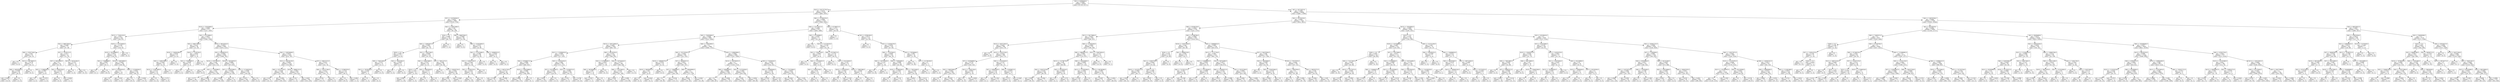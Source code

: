 digraph Tree {
node [shape=box] ;
0 [label="X[2] <= 82969456.0\ngini = 0.4999\nsamples = 44030\nvalue = [21759, 22271]"] ;
1 [label="X[12] <= 95175776.0\ngini = 0.4979\nsamples = 9194\nvalue = [4892, 4302]"] ;
0 -> 1 [labeldistance=2.5, labelangle=45, headlabel="True"] ;
2 [label="X[7] <= 124782040.0\ngini = 0.4924\nsamples = 3968\nvalue = [2229, 1739]"] ;
1 -> 2 ;
3 [label="X[13] <= 70193488.0\ngini = 0.4906\nsamples = 3777\nvalue = [2147, 1630]"] ;
2 -> 3 ;
4 [label="X[12] <= 71645120.0\ngini = 0.4417\nsamples = 246\nvalue = [165, 81]"] ;
3 -> 4 ;
5 [label="X[2] <= 68827856.0\ngini = 0.4999\nsamples = 75\nvalue = [37, 38]"] ;
4 -> 5 ;
6 [label="X[8] <= 67637168.0\ngini = 0.464\nsamples = 41\nvalue = [26, 15]"] ;
5 -> 6 ;
7 [label="gini = 0.0\nsamples = 4\nvalue = [0, 4]"] ;
6 -> 7 ;
8 [label="X[12] <= 68726832.0\ngini = 0.4178\nsamples = 37\nvalue = [26, 11]"] ;
6 -> 8 ;
9 [label="X[8] <= 69250560.0\ngini = 0.3599\nsamples = 34\nvalue = [26, 8]"] ;
8 -> 9 ;
10 [label="gini = 0.4628\nsamples = 22\nvalue = [14, 8]"] ;
9 -> 10 ;
11 [label="gini = 0.0\nsamples = 12\nvalue = [12, 0]"] ;
9 -> 11 ;
12 [label="gini = 0.0\nsamples = 3\nvalue = [0, 3]"] ;
8 -> 12 ;
13 [label="X[7] <= 70792112.0\ngini = 0.4377\nsamples = 34\nvalue = [11, 23]"] ;
5 -> 13 ;
14 [label="X[7] <= 64225800.0\ngini = 0.5\nsamples = 20\nvalue = [10, 10]"] ;
13 -> 14 ;
15 [label="X[3] <= 113680592.0\ngini = 0.3967\nsamples = 11\nvalue = [3, 8]"] ;
14 -> 15 ;
16 [label="gini = 0.0\nsamples = 2\nvalue = [2, 0]"] ;
15 -> 16 ;
17 [label="gini = 0.1975\nsamples = 9\nvalue = [1, 8]"] ;
15 -> 17 ;
18 [label="X[5] <= 65835704.0\ngini = 0.3457\nsamples = 9\nvalue = [7, 2]"] ;
14 -> 18 ;
19 [label="gini = 0.0\nsamples = 6\nvalue = [6, 0]"] ;
18 -> 19 ;
20 [label="gini = 0.4444\nsamples = 3\nvalue = [1, 2]"] ;
18 -> 20 ;
21 [label="X[13] <= 65241264.0\ngini = 0.1327\nsamples = 14\nvalue = [1, 13]"] ;
13 -> 21 ;
22 [label="gini = 0.0\nsamples = 1\nvalue = [1, 0]"] ;
21 -> 22 ;
23 [label="gini = 0.0\nsamples = 13\nvalue = [0, 13]"] ;
21 -> 23 ;
24 [label="X[10] <= 137576464.0\ngini = 0.3765\nsamples = 171\nvalue = [128, 43]"] ;
4 -> 24 ;
25 [label="X[13] <= 65146860.0\ngini = 0.3675\nsamples = 169\nvalue = [128, 41]"] ;
24 -> 25 ;
26 [label="X[5] <= 71690688.0\ngini = 0.0907\nsamples = 21\nvalue = [20, 1]"] ;
25 -> 26 ;
27 [label="gini = 0.0\nsamples = 1\nvalue = [0, 1]"] ;
26 -> 27 ;
28 [label="gini = 0.0\nsamples = 20\nvalue = [20, 0]"] ;
26 -> 28 ;
29 [label="X[10] <= 93870696.0\ngini = 0.3944\nsamples = 148\nvalue = [108, 40]"] ;
25 -> 29 ;
30 [label="X[7] <= 63826416.0\ngini = 0.5\nsamples = 18\nvalue = [9, 9]"] ;
29 -> 30 ;
31 [label="gini = 0.0\nsamples = 5\nvalue = [5, 0]"] ;
30 -> 31 ;
32 [label="gini = 0.426\nsamples = 13\nvalue = [4, 9]"] ;
30 -> 32 ;
33 [label="X[9] <= 112590304.0\ngini = 0.3632\nsamples = 130\nvalue = [99, 31]"] ;
29 -> 33 ;
34 [label="gini = 0.0\nsamples = 20\nvalue = [20, 0]"] ;
33 -> 34 ;
35 [label="gini = 0.4048\nsamples = 110\nvalue = [79, 31]"] ;
33 -> 35 ;
36 [label="gini = 0.0\nsamples = 2\nvalue = [0, 2]"] ;
24 -> 36 ;
37 [label="X[4] <= 67313696.0\ngini = 0.4925\nsamples = 3531\nvalue = [1982, 1549]"] ;
3 -> 37 ;
38 [label="X[3] <= 66617360.0\ngini = 0.4321\nsamples = 38\nvalue = [12, 26]"] ;
37 -> 38 ;
39 [label="X[10] <= 136381600.0\ngini = 0.3018\nsamples = 27\nvalue = [5, 22]"] ;
38 -> 39 ;
40 [label="X[0] <= 128057680.0\ngini = 0.2604\nsamples = 26\nvalue = [4, 22]"] ;
39 -> 40 ;
41 [label="X[13] <= 113813600.0\ngini = 0.2112\nsamples = 25\nvalue = [3, 22]"] ;
40 -> 41 ;
42 [label="gini = 0.0\nsamples = 13\nvalue = [0, 13]"] ;
41 -> 42 ;
43 [label="gini = 0.375\nsamples = 12\nvalue = [3, 9]"] ;
41 -> 43 ;
44 [label="gini = 0.0\nsamples = 1\nvalue = [1, 0]"] ;
40 -> 44 ;
45 [label="gini = 0.0\nsamples = 1\nvalue = [1, 0]"] ;
39 -> 45 ;
46 [label="X[10] <= 77528704.0\ngini = 0.4628\nsamples = 11\nvalue = [7, 4]"] ;
38 -> 46 ;
47 [label="X[2] <= 75383680.0\ngini = 0.4444\nsamples = 6\nvalue = [2, 4]"] ;
46 -> 47 ;
48 [label="gini = 0.0\nsamples = 2\nvalue = [2, 0]"] ;
47 -> 48 ;
49 [label="gini = 0.0\nsamples = 4\nvalue = [0, 4]"] ;
47 -> 49 ;
50 [label="gini = 0.0\nsamples = 5\nvalue = [5, 0]"] ;
46 -> 50 ;
51 [label="X[10] <= 99143424.0\ngini = 0.4918\nsamples = 3493\nvalue = [1970, 1523]"] ;
37 -> 51 ;
52 [label="X[5] <= 66094232.0\ngini = 0.4838\nsamples = 1858\nvalue = [1096, 762]"] ;
51 -> 52 ;
53 [label="X[10] <= 67974816.0\ngini = 0.449\nsamples = 338\nvalue = [223, 115]"] ;
52 -> 53 ;
54 [label="gini = 0.0\nsamples = 6\nvalue = [0, 6]"] ;
53 -> 54 ;
55 [label="X[1] <= 77565088.0\ngini = 0.441\nsamples = 332\nvalue = [223, 109]"] ;
53 -> 55 ;
56 [label="gini = 0.3777\nsamples = 186\nvalue = [139, 47]"] ;
55 -> 56 ;
57 [label="gini = 0.4886\nsamples = 146\nvalue = [84, 62]"] ;
55 -> 57 ;
58 [label="X[10] <= 94243976.0\ngini = 0.4889\nsamples = 1520\nvalue = [873, 647]"] ;
52 -> 58 ;
59 [label="X[7] <= 124307696.0\ngini = 0.4928\nsamples = 1268\nvalue = [710, 558]"] ;
58 -> 59 ;
60 [label="gini = 0.4936\nsamples = 1258\nvalue = [700, 558]"] ;
59 -> 60 ;
61 [label="gini = 0.0\nsamples = 10\nvalue = [10, 0]"] ;
59 -> 61 ;
62 [label="X[5] <= 117456520.0\ngini = 0.4569\nsamples = 252\nvalue = [163, 89]"] ;
58 -> 62 ;
63 [label="gini = 0.4471\nsamples = 246\nvalue = [163, 83]"] ;
62 -> 63 ;
64 [label="gini = 0.0\nsamples = 6\nvalue = [0, 6]"] ;
62 -> 64 ;
65 [label="X[4] <= 128354648.0\ngini = 0.4976\nsamples = 1635\nvalue = [874, 761]"] ;
51 -> 65 ;
66 [label="X[11] <= 84478128.0\ngini = 0.4994\nsamples = 1418\nvalue = [733, 685]"] ;
65 -> 66 ;
67 [label="X[0] <= 67377120.0\ngini = 0.4948\nsamples = 461\nvalue = [207, 254]"] ;
66 -> 67 ;
68 [label="gini = 0.431\nsamples = 35\nvalue = [24, 11]"] ;
67 -> 68 ;
69 [label="gini = 0.4901\nsamples = 426\nvalue = [183, 243]"] ;
67 -> 69 ;
70 [label="X[10] <= 99681152.0\ngini = 0.4951\nsamples = 957\nvalue = [526, 431]"] ;
66 -> 70 ;
71 [label="gini = 0.142\nsamples = 13\nvalue = [1, 12]"] ;
70 -> 71 ;
72 [label="gini = 0.4937\nsamples = 944\nvalue = [525, 419]"] ;
70 -> 72 ;
73 [label="X[7] <= 88415152.0\ngini = 0.4551\nsamples = 217\nvalue = [141, 76]"] ;
65 -> 73 ;
74 [label="X[9] <= 135271760.0\ngini = 0.4813\nsamples = 176\nvalue = [105, 71]"] ;
73 -> 74 ;
75 [label="gini = 0.4756\nsamples = 172\nvalue = [105, 67]"] ;
74 -> 75 ;
76 [label="gini = 0.0\nsamples = 4\nvalue = [0, 4]"] ;
74 -> 76 ;
77 [label="X[9] <= 127882976.0\ngini = 0.2142\nsamples = 41\nvalue = [36, 5]"] ;
73 -> 77 ;
78 [label="gini = 0.0\nsamples = 29\nvalue = [29, 0]"] ;
77 -> 78 ;
79 [label="gini = 0.4861\nsamples = 12\nvalue = [7, 5]"] ;
77 -> 79 ;
80 [label="X[4] <= 110821488.0\ngini = 0.49\nsamples = 191\nvalue = [82, 109]"] ;
2 -> 80 ;
81 [label="X[16] <= 0.5\ngini = 0.4996\nsamples = 142\nvalue = [69, 73]"] ;
80 -> 81 ;
82 [label="X[0] <= 118043072.0\ngini = 0.4967\nsamples = 135\nvalue = [62, 73]"] ;
81 -> 82 ;
83 [label="X[30] <= 0.5\ngini = 0.4082\nsamples = 21\nvalue = [15, 6]"] ;
82 -> 83 ;
84 [label="X[9] <= 76451408.0\ngini = 0.2311\nsamples = 15\nvalue = [13, 2]"] ;
83 -> 84 ;
85 [label="X[11] <= 79795448.0\ngini = 0.4444\nsamples = 3\nvalue = [1, 2]"] ;
84 -> 85 ;
86 [label="gini = 0.0\nsamples = 1\nvalue = [1, 0]"] ;
85 -> 86 ;
87 [label="gini = 0.0\nsamples = 2\nvalue = [0, 2]"] ;
85 -> 87 ;
88 [label="gini = 0.0\nsamples = 12\nvalue = [12, 0]"] ;
84 -> 88 ;
89 [label="X[3] <= 78541064.0\ngini = 0.4444\nsamples = 6\nvalue = [2, 4]"] ;
83 -> 89 ;
90 [label="gini = 0.0\nsamples = 2\nvalue = [2, 0]"] ;
89 -> 90 ;
91 [label="gini = 0.0\nsamples = 4\nvalue = [0, 4]"] ;
89 -> 91 ;
92 [label="X[1] <= 76447248.0\ngini = 0.4846\nsamples = 114\nvalue = [47, 67]"] ;
82 -> 92 ;
93 [label="X[0] <= 134047088.0\ngini = 0.3107\nsamples = 26\nvalue = [5, 21]"] ;
92 -> 93 ;
94 [label="X[24] <= 0.5\ngini = 0.1653\nsamples = 22\nvalue = [2, 20]"] ;
93 -> 94 ;
95 [label="gini = 0.0907\nsamples = 21\nvalue = [1, 20]"] ;
94 -> 95 ;
96 [label="gini = 0.0\nsamples = 1\nvalue = [1, 0]"] ;
94 -> 96 ;
97 [label="X[3] <= 96919504.0\ngini = 0.375\nsamples = 4\nvalue = [3, 1]"] ;
93 -> 97 ;
98 [label="gini = 0.0\nsamples = 3\nvalue = [3, 0]"] ;
97 -> 98 ;
99 [label="gini = 0.0\nsamples = 1\nvalue = [0, 1]"] ;
97 -> 99 ;
100 [label="X[1] <= 76911272.0\ngini = 0.499\nsamples = 88\nvalue = [42, 46]"] ;
92 -> 100 ;
101 [label="gini = 0.0\nsamples = 5\nvalue = [5, 0]"] ;
100 -> 101 ;
102 [label="X[12] <= 90283720.0\ngini = 0.4941\nsamples = 83\nvalue = [37, 46]"] ;
100 -> 102 ;
103 [label="gini = 0.483\nsamples = 76\nvalue = [31, 45]"] ;
102 -> 103 ;
104 [label="gini = 0.2449\nsamples = 7\nvalue = [6, 1]"] ;
102 -> 104 ;
105 [label="gini = 0.0\nsamples = 7\nvalue = [7, 0]"] ;
81 -> 105 ;
106 [label="X[8] <= 68687040.0\ngini = 0.3898\nsamples = 49\nvalue = [13, 36]"] ;
80 -> 106 ;
107 [label="gini = 0.0\nsamples = 5\nvalue = [5, 0]"] ;
106 -> 107 ;
108 [label="X[6] <= 121823936.0\ngini = 0.2975\nsamples = 44\nvalue = [8, 36]"] ;
106 -> 108 ;
109 [label="X[5] <= 111551680.0\ngini = 0.1884\nsamples = 38\nvalue = [4, 34]"] ;
108 -> 109 ;
110 [label="X[3] <= 133051744.0\ngini = 0.1049\nsamples = 36\nvalue = [2, 34]"] ;
109 -> 110 ;
111 [label="X[2] <= 78794120.0\ngini = 0.0555\nsamples = 35\nvalue = [1, 34]"] ;
110 -> 111 ;
112 [label="gini = 0.0\nsamples = 34\nvalue = [0, 34]"] ;
111 -> 112 ;
113 [label="gini = 0.0\nsamples = 1\nvalue = [1, 0]"] ;
111 -> 113 ;
114 [label="gini = 0.0\nsamples = 1\nvalue = [1, 0]"] ;
110 -> 114 ;
115 [label="gini = 0.0\nsamples = 2\nvalue = [2, 0]"] ;
109 -> 115 ;
116 [label="X[8] <= 83969352.0\ngini = 0.4444\nsamples = 6\nvalue = [4, 2]"] ;
108 -> 116 ;
117 [label="gini = 0.0\nsamples = 4\nvalue = [4, 0]"] ;
116 -> 117 ;
118 [label="gini = 0.0\nsamples = 2\nvalue = [0, 2]"] ;
116 -> 118 ;
119 [label="X[6] <= 127005376.0\ngini = 0.4998\nsamples = 5226\nvalue = [2663, 2563]"] ;
1 -> 119 ;
120 [label="X[6] <= 122719312.0\ngini = 0.4996\nsamples = 5072\nvalue = [2604, 2468]"] ;
119 -> 120 ;
121 [label="X[0] <= 76582696.0\ngini = 0.4998\nsamples = 4995\nvalue = [2551, 2444]"] ;
120 -> 121 ;
122 [label="X[13] <= 100714064.0\ngini = 0.4963\nsamples = 1626\nvalue = [883, 743]"] ;
121 -> 122 ;
123 [label="X[11] <= 122894616.0\ngini = 0.4995\nsamples = 1118\nvalue = [577, 541]"] ;
122 -> 123 ;
124 [label="X[4] <= 87848672.0\ngini = 0.4999\nsamples = 825\nvalue = [406, 419]"] ;
123 -> 124 ;
125 [label="X[0] <= 69751728.0\ngini = 0.4775\nsamples = 99\nvalue = [60, 39]"] ;
124 -> 125 ;
126 [label="gini = 0.2188\nsamples = 24\nvalue = [21, 3]"] ;
125 -> 126 ;
127 [label="gini = 0.4992\nsamples = 75\nvalue = [39, 36]"] ;
125 -> 127 ;
128 [label="X[13] <= 100410888.0\ngini = 0.4989\nsamples = 726\nvalue = [346, 380]"] ;
124 -> 128 ;
129 [label="gini = 0.4993\nsamples = 719\nvalue = [346, 373]"] ;
128 -> 129 ;
130 [label="gini = 0.0\nsamples = 7\nvalue = [0, 7]"] ;
128 -> 130 ;
131 [label="X[3] <= 125916104.0\ngini = 0.486\nsamples = 293\nvalue = [171, 122]"] ;
123 -> 131 ;
132 [label="X[7] <= 82136400.0\ngini = 0.4467\nsamples = 193\nvalue = [128, 65]"] ;
131 -> 132 ;
133 [label="gini = 0.4614\nsamples = 180\nvalue = [115, 65]"] ;
132 -> 133 ;
134 [label="gini = 0.0\nsamples = 13\nvalue = [13, 0]"] ;
132 -> 134 ;
135 [label="X[11] <= 123308752.0\ngini = 0.4902\nsamples = 100\nvalue = [43, 57]"] ;
131 -> 135 ;
136 [label="gini = 0.355\nsamples = 13\nvalue = [10, 3]"] ;
135 -> 136 ;
137 [label="gini = 0.4709\nsamples = 87\nvalue = [33, 54]"] ;
135 -> 137 ;
138 [label="X[9] <= 68742320.0\ngini = 0.479\nsamples = 508\nvalue = [306, 202]"] ;
122 -> 138 ;
139 [label="X[3] <= 117908288.0\ngini = 0.4032\nsamples = 25\nvalue = [7, 18]"] ;
138 -> 139 ;
140 [label="X[8] <= 80706400.0\ngini = 0.497\nsamples = 13\nvalue = [7, 6]"] ;
139 -> 140 ;
141 [label="gini = 0.3457\nsamples = 9\nvalue = [7, 2]"] ;
140 -> 141 ;
142 [label="gini = 0.0\nsamples = 4\nvalue = [0, 4]"] ;
140 -> 142 ;
143 [label="gini = 0.0\nsamples = 12\nvalue = [0, 12]"] ;
139 -> 143 ;
144 [label="X[4] <= 133744544.0\ngini = 0.4717\nsamples = 483\nvalue = [299, 184]"] ;
138 -> 144 ;
145 [label="X[8] <= 75312464.0\ngini = 0.4761\nsamples = 471\nvalue = [287, 184]"] ;
144 -> 145 ;
146 [label="gini = 0.4453\nsamples = 257\nvalue = [171, 86]"] ;
145 -> 146 ;
147 [label="gini = 0.4965\nsamples = 214\nvalue = [116, 98]"] ;
145 -> 147 ;
148 [label="gini = 0.0\nsamples = 12\nvalue = [12, 0]"] ;
144 -> 148 ;
149 [label="X[8] <= 73942496.0\ngini = 0.5\nsamples = 3369\nvalue = [1668, 1701]"] ;
121 -> 149 ;
150 [label="X[0] <= 76713328.0\ngini = 0.4945\nsamples = 563\nvalue = [311, 252]"] ;
149 -> 150 ;
151 [label="X[10] <= 108849576.0\ngini = 0.3324\nsamples = 19\nvalue = [4, 15]"] ;
150 -> 151 ;
152 [label="X[10] <= 80036032.0\ngini = 0.48\nsamples = 10\nvalue = [4, 6]"] ;
151 -> 152 ;
153 [label="gini = 0.0\nsamples = 4\nvalue = [0, 4]"] ;
152 -> 153 ;
154 [label="gini = 0.4444\nsamples = 6\nvalue = [4, 2]"] ;
152 -> 154 ;
155 [label="gini = 0.0\nsamples = 9\nvalue = [0, 9]"] ;
151 -> 155 ;
156 [label="X[7] <= 88362072.0\ngini = 0.4917\nsamples = 544\nvalue = [307, 237]"] ;
150 -> 156 ;
157 [label="X[7] <= 75668080.0\ngini = 0.4698\nsamples = 289\nvalue = [180, 109]"] ;
156 -> 157 ;
158 [label="gini = 0.5\nsamples = 116\nvalue = [58, 58]"] ;
157 -> 158 ;
159 [label="gini = 0.4158\nsamples = 173\nvalue = [122, 51]"] ;
157 -> 159 ;
160 [label="X[6] <= 106040800.0\ngini = 0.5\nsamples = 255\nvalue = [127, 128]"] ;
156 -> 160 ;
161 [label="gini = 0.4941\nsamples = 184\nvalue = [102, 82]"] ;
160 -> 161 ;
162 [label="gini = 0.4563\nsamples = 71\nvalue = [25, 46]"] ;
160 -> 162 ;
163 [label="X[3] <= 119982696.0\ngini = 0.4995\nsamples = 2806\nvalue = [1357, 1449]"] ;
149 -> 163 ;
164 [label="X[13] <= 100794432.0\ngini = 0.5\nsamples = 2221\nvalue = [1103, 1118]"] ;
163 -> 164 ;
165 [label="X[6] <= 93606040.0\ngini = 0.4989\nsamples = 1289\nvalue = [675, 614]"] ;
164 -> 165 ;
166 [label="gini = 0.5\nsamples = 930\nvalue = [463, 467]"] ;
165 -> 166 ;
167 [label="gini = 0.4836\nsamples = 359\nvalue = [212, 147]"] ;
165 -> 167 ;
168 [label="X[3] <= 113720336.0\ngini = 0.4967\nsamples = 932\nvalue = [428, 504]"] ;
164 -> 168 ;
169 [label="gini = 0.493\nsamples = 814\nvalue = [359, 455]"] ;
168 -> 169 ;
170 [label="gini = 0.4856\nsamples = 118\nvalue = [69, 49]"] ;
168 -> 170 ;
171 [label="X[2] <= 72428104.0\ngini = 0.4913\nsamples = 585\nvalue = [254, 331]"] ;
163 -> 171 ;
172 [label="X[3] <= 123460464.0\ngini = 0.3792\nsamples = 59\nvalue = [15, 44]"] ;
171 -> 172 ;
173 [label="gini = 0.4764\nsamples = 23\nvalue = [9, 14]"] ;
172 -> 173 ;
174 [label="gini = 0.2778\nsamples = 36\nvalue = [6, 30]"] ;
172 -> 174 ;
175 [label="X[9] <= 77257808.0\ngini = 0.4958\nsamples = 526\nvalue = [239, 287]"] ;
171 -> 175 ;
176 [label="gini = 0.4444\nsamples = 48\nvalue = [32, 16]"] ;
175 -> 176 ;
177 [label="gini = 0.491\nsamples = 478\nvalue = [207, 271]"] ;
175 -> 177 ;
178 [label="X[0] <= 67244968.0\ngini = 0.4291\nsamples = 77\nvalue = [53, 24]"] ;
120 -> 178 ;
179 [label="gini = 0.0\nsamples = 6\nvalue = [0, 6]"] ;
178 -> 179 ;
180 [label="X[13] <= 111576520.0\ngini = 0.3785\nsamples = 71\nvalue = [53, 18]"] ;
178 -> 180 ;
181 [label="X[2] <= 73302744.0\ngini = 0.4983\nsamples = 17\nvalue = [8, 9]"] ;
180 -> 181 ;
182 [label="gini = 0.0\nsamples = 5\nvalue = [5, 0]"] ;
181 -> 182 ;
183 [label="X[4] <= 122558432.0\ngini = 0.375\nsamples = 12\nvalue = [3, 9]"] ;
181 -> 183 ;
184 [label="X[5] <= 133602136.0\ngini = 0.18\nsamples = 10\nvalue = [1, 9]"] ;
183 -> 184 ;
185 [label="gini = 0.0\nsamples = 8\nvalue = [0, 8]"] ;
184 -> 185 ;
186 [label="gini = 0.5\nsamples = 2\nvalue = [1, 1]"] ;
184 -> 186 ;
187 [label="gini = 0.0\nsamples = 2\nvalue = [2, 0]"] ;
183 -> 187 ;
188 [label="X[8] <= 67376072.0\ngini = 0.2778\nsamples = 54\nvalue = [45, 9]"] ;
180 -> 188 ;
189 [label="gini = 0.0\nsamples = 2\nvalue = [0, 2]"] ;
188 -> 189 ;
190 [label="X[0] <= 125153040.0\ngini = 0.233\nsamples = 52\nvalue = [45, 7]"] ;
188 -> 190 ;
191 [label="X[10] <= 67810528.0\ngini = 0.1833\nsamples = 49\nvalue = [44, 5]"] ;
190 -> 191 ;
192 [label="gini = 0.0\nsamples = 1\nvalue = [0, 1]"] ;
191 -> 192 ;
193 [label="gini = 0.1528\nsamples = 48\nvalue = [44, 4]"] ;
191 -> 193 ;
194 [label="X[10] <= 73961096.0\ngini = 0.4444\nsamples = 3\nvalue = [1, 2]"] ;
190 -> 194 ;
195 [label="gini = 0.0\nsamples = 1\nvalue = [1, 0]"] ;
194 -> 195 ;
196 [label="gini = 0.0\nsamples = 2\nvalue = [0, 2]"] ;
194 -> 196 ;
197 [label="X[9] <= 67789072.0\ngini = 0.4727\nsamples = 154\nvalue = [59, 95]"] ;
119 -> 197 ;
198 [label="gini = 0.0\nsamples = 7\nvalue = [7, 0]"] ;
197 -> 198 ;
199 [label="X[2] <= 67985200.0\ngini = 0.4572\nsamples = 147\nvalue = [52, 95]"] ;
197 -> 199 ;
200 [label="gini = 0.0\nsamples = 5\nvalue = [5, 0]"] ;
199 -> 200 ;
201 [label="X[1] <= 114344576.0\ngini = 0.4429\nsamples = 142\nvalue = [47, 95]"] ;
199 -> 201 ;
202 [label="X[9] <= 72197040.0\ngini = 0.4698\nsamples = 122\nvalue = [46, 76]"] ;
201 -> 202 ;
203 [label="X[0] <= 133726240.0\ngini = 0.1107\nsamples = 17\nvalue = [1, 16]"] ;
202 -> 203 ;
204 [label="gini = 0.0\nsamples = 16\nvalue = [0, 16]"] ;
203 -> 204 ;
205 [label="gini = 0.0\nsamples = 1\nvalue = [1, 0]"] ;
203 -> 205 ;
206 [label="X[9] <= 75900496.0\ngini = 0.4898\nsamples = 105\nvalue = [45, 60]"] ;
202 -> 206 ;
207 [label="X[10] <= 67966200.0\ngini = 0.2449\nsamples = 14\nvalue = [12, 2]"] ;
206 -> 207 ;
208 [label="gini = 0.0\nsamples = 1\nvalue = [0, 1]"] ;
207 -> 208 ;
209 [label="gini = 0.142\nsamples = 13\nvalue = [12, 1]"] ;
207 -> 209 ;
210 [label="X[7] <= 76251648.0\ngini = 0.4623\nsamples = 91\nvalue = [33, 58]"] ;
206 -> 210 ;
211 [label="gini = 0.4835\nsamples = 22\nvalue = [13, 9]"] ;
210 -> 211 ;
212 [label="gini = 0.4117\nsamples = 69\nvalue = [20, 49]"] ;
210 -> 212 ;
213 [label="X[2] <= 78764848.0\ngini = 0.095\nsamples = 20\nvalue = [1, 19]"] ;
201 -> 213 ;
214 [label="gini = 0.0\nsamples = 18\nvalue = [0, 18]"] ;
213 -> 214 ;
215 [label="X[1] <= 121706168.0\ngini = 0.5\nsamples = 2\nvalue = [1, 1]"] ;
213 -> 215 ;
216 [label="gini = 0.0\nsamples = 1\nvalue = [0, 1]"] ;
215 -> 216 ;
217 [label="gini = 0.0\nsamples = 1\nvalue = [1, 0]"] ;
215 -> 217 ;
218 [label="X[7] <= 82715872.0\ngini = 0.4995\nsamples = 34836\nvalue = [16867, 17969]"] ;
0 -> 218 [labeldistance=2.5, labelangle=-45, headlabel="False"] ;
219 [label="X[5] <= 91232576.0\ngini = 0.4997\nsamples = 7436\nvalue = [3815, 3621]"] ;
218 -> 219 ;
220 [label="X[9] <= 87038128.0\ngini = 0.4959\nsamples = 2792\nvalue = [1522, 1270]"] ;
219 -> 220 ;
221 [label="X[11] <= 84170864.0\ngini = 0.4823\nsamples = 855\nvalue = [508, 347]"] ;
220 -> 221 ;
222 [label="X[12] <= 64371564.0\ngini = 0.4605\nsamples = 498\nvalue = [319, 179]"] ;
221 -> 222 ;
223 [label="gini = 0.0\nsamples = 8\nvalue = [0, 8]"] ;
222 -> 223 ;
224 [label="X[12] <= 91012136.0\ngini = 0.4544\nsamples = 490\nvalue = [319, 171]"] ;
222 -> 224 ;
225 [label="X[7] <= 82394896.0\ngini = 0.4718\nsamples = 417\nvalue = [258, 159]"] ;
224 -> 225 ;
226 [label="X[3] <= 64832080.0\ngini = 0.4632\nsamples = 398\nvalue = [253, 145]"] ;
225 -> 226 ;
227 [label="gini = 0.0\nsamples = 5\nvalue = [0, 5]"] ;
226 -> 227 ;
228 [label="gini = 0.4587\nsamples = 393\nvalue = [253, 140]"] ;
226 -> 228 ;
229 [label="X[11] <= 74442136.0\ngini = 0.3878\nsamples = 19\nvalue = [5, 14]"] ;
225 -> 229 ;
230 [label="gini = 0.0\nsamples = 10\nvalue = [0, 10]"] ;
229 -> 230 ;
231 [label="gini = 0.4938\nsamples = 9\nvalue = [5, 4]"] ;
229 -> 231 ;
232 [label="X[6] <= 121023456.0\ngini = 0.2747\nsamples = 73\nvalue = [61, 12]"] ;
224 -> 232 ;
233 [label="X[7] <= 63063056.0\ngini = 0.1576\nsamples = 58\nvalue = [53, 5]"] ;
232 -> 233 ;
234 [label="gini = 0.0\nsamples = 1\nvalue = [0, 1]"] ;
233 -> 234 ;
235 [label="gini = 0.1305\nsamples = 57\nvalue = [53, 4]"] ;
233 -> 235 ;
236 [label="X[6] <= 122639872.0\ngini = 0.4978\nsamples = 15\nvalue = [8, 7]"] ;
232 -> 236 ;
237 [label="gini = 0.375\nsamples = 8\nvalue = [2, 6]"] ;
236 -> 237 ;
238 [label="gini = 0.2449\nsamples = 7\nvalue = [6, 1]"] ;
236 -> 238 ;
239 [label="X[6] <= 127403536.0\ngini = 0.4983\nsamples = 357\nvalue = [189, 168]"] ;
221 -> 239 ;
240 [label="X[8] <= 98640872.0\ngini = 0.4997\nsamples = 343\nvalue = [176, 167]"] ;
239 -> 240 ;
241 [label="X[12] <= 115786728.0\ngini = 0.48\nsamples = 165\nvalue = [99, 66]"] ;
240 -> 241 ;
242 [label="X[4] <= 102073128.0\ngini = 0.4592\nsamples = 140\nvalue = [90, 50]"] ;
241 -> 242 ;
243 [label="gini = 0.4991\nsamples = 69\nvalue = [36, 33]"] ;
242 -> 243 ;
244 [label="gini = 0.3642\nsamples = 71\nvalue = [54, 17]"] ;
242 -> 244 ;
245 [label="X[3] <= 85328144.0\ngini = 0.4608\nsamples = 25\nvalue = [9, 16]"] ;
241 -> 245 ;
246 [label="gini = 0.32\nsamples = 5\nvalue = [4, 1]"] ;
245 -> 246 ;
247 [label="gini = 0.375\nsamples = 20\nvalue = [5, 15]"] ;
245 -> 247 ;
248 [label="X[8] <= 103416800.0\ngini = 0.4909\nsamples = 178\nvalue = [77, 101]"] ;
240 -> 248 ;
249 [label="X[11] <= 127028208.0\ngini = 0.2604\nsamples = 26\nvalue = [4, 22]"] ;
248 -> 249 ;
250 [label="gini = 0.1528\nsamples = 24\nvalue = [2, 22]"] ;
249 -> 250 ;
251 [label="gini = 0.0\nsamples = 2\nvalue = [2, 0]"] ;
249 -> 251 ;
252 [label="X[12] <= 66746268.0\ngini = 0.4992\nsamples = 152\nvalue = [73, 79]"] ;
248 -> 252 ;
253 [label="gini = 0.4497\nsamples = 41\nvalue = [27, 14]"] ;
252 -> 253 ;
254 [label="gini = 0.4854\nsamples = 111\nvalue = [46, 65]"] ;
252 -> 254 ;
255 [label="X[11] <= 130075824.0\ngini = 0.1327\nsamples = 14\nvalue = [13, 1]"] ;
239 -> 255 ;
256 [label="gini = 0.0\nsamples = 13\nvalue = [13, 0]"] ;
255 -> 256 ;
257 [label="gini = 0.0\nsamples = 1\nvalue = [0, 1]"] ;
255 -> 257 ;
258 [label="X[0] <= 67386784.0\ngini = 0.4989\nsamples = 1937\nvalue = [1014, 923]"] ;
220 -> 258 ;
259 [label="X[10] <= 133471456.0\ngini = 0.449\nsamples = 144\nvalue = [95, 49]"] ;
258 -> 259 ;
260 [label="X[29] <= 0.5\ngini = 0.4745\nsamples = 124\nvalue = [76, 48]"] ;
259 -> 260 ;
261 [label="X[1] <= 119407536.0\ngini = 0.4644\nsamples = 120\nvalue = [76, 44]"] ;
260 -> 261 ;
262 [label="X[10] <= 131233112.0\ngini = 0.3863\nsamples = 65\nvalue = [48, 17]"] ;
261 -> 262 ;
263 [label="gini = 0.3628\nsamples = 63\nvalue = [48, 15]"] ;
262 -> 263 ;
264 [label="gini = 0.0\nsamples = 2\nvalue = [0, 2]"] ;
262 -> 264 ;
265 [label="X[30] <= 0.5\ngini = 0.4998\nsamples = 55\nvalue = [28, 27]"] ;
261 -> 265 ;
266 [label="gini = 0.4879\nsamples = 45\nvalue = [26, 19]"] ;
265 -> 266 ;
267 [label="gini = 0.32\nsamples = 10\nvalue = [2, 8]"] ;
265 -> 267 ;
268 [label="gini = 0.0\nsamples = 4\nvalue = [0, 4]"] ;
260 -> 268 ;
269 [label="X[5] <= 89960128.0\ngini = 0.095\nsamples = 20\nvalue = [19, 1]"] ;
259 -> 269 ;
270 [label="gini = 0.0\nsamples = 19\nvalue = [19, 0]"] ;
269 -> 270 ;
271 [label="gini = 0.0\nsamples = 1\nvalue = [0, 1]"] ;
269 -> 271 ;
272 [label="X[8] <= 128689024.0\ngini = 0.4997\nsamples = 1793\nvalue = [919, 874]"] ;
258 -> 272 ;
273 [label="X[11] <= 71727744.0\ngini = 0.4981\nsamples = 1512\nvalue = [802, 710]"] ;
272 -> 273 ;
274 [label="X[3] <= 114886832.0\ngini = 0.4403\nsamples = 55\nvalue = [18, 37]"] ;
273 -> 274 ;
275 [label="X[6] <= 71279712.0\ngini = 0.2907\nsamples = 34\nvalue = [6, 28]"] ;
274 -> 275 ;
276 [label="gini = 0.0\nsamples = 2\nvalue = [2, 0]"] ;
275 -> 276 ;
277 [label="gini = 0.2188\nsamples = 32\nvalue = [4, 28]"] ;
275 -> 277 ;
278 [label="X[2] <= 125136440.0\ngini = 0.4898\nsamples = 21\nvalue = [12, 9]"] ;
274 -> 278 ;
279 [label="gini = 0.375\nsamples = 16\nvalue = [12, 4]"] ;
278 -> 279 ;
280 [label="gini = 0.0\nsamples = 5\nvalue = [0, 5]"] ;
278 -> 280 ;
281 [label="X[1] <= 90701888.0\ngini = 0.4971\nsamples = 1457\nvalue = [784, 673]"] ;
273 -> 281 ;
282 [label="X[9] <= 110404512.0\ngini = 0.4745\nsamples = 279\nvalue = [171, 108]"] ;
281 -> 282 ;
283 [label="gini = 0.4972\nsamples = 173\nvalue = [93, 80]"] ;
282 -> 283 ;
284 [label="gini = 0.3888\nsamples = 106\nvalue = [78, 28]"] ;
282 -> 284 ;
285 [label="X[1] <= 91522160.0\ngini = 0.4992\nsamples = 1178\nvalue = [613, 565]"] ;
281 -> 285 ;
286 [label="gini = 0.4082\nsamples = 35\nvalue = [10, 25]"] ;
285 -> 286 ;
287 [label="gini = 0.4985\nsamples = 1143\nvalue = [603, 540]"] ;
285 -> 287 ;
288 [label="X[7] <= 64470304.0\ngini = 0.486\nsamples = 281\nvalue = [117, 164]"] ;
272 -> 288 ;
289 [label="X[3] <= 78433848.0\ngini = 0.3569\nsamples = 43\nvalue = [10, 33]"] ;
288 -> 289 ;
290 [label="gini = 0.0\nsamples = 2\nvalue = [2, 0]"] ;
289 -> 290 ;
291 [label="X[3] <= 133432464.0\ngini = 0.3141\nsamples = 41\nvalue = [8, 33]"] ;
289 -> 291 ;
292 [label="gini = 0.2604\nsamples = 39\nvalue = [6, 33]"] ;
291 -> 292 ;
293 [label="gini = 0.0\nsamples = 2\nvalue = [2, 0]"] ;
291 -> 293 ;
294 [label="X[5] <= 79747976.0\ngini = 0.4949\nsamples = 238\nvalue = [107, 131]"] ;
288 -> 294 ;
295 [label="X[3] <= 74845304.0\ngini = 0.5\nsamples = 173\nvalue = [87, 86]"] ;
294 -> 295 ;
296 [label="gini = 0.0\nsamples = 8\nvalue = [0, 8]"] ;
295 -> 296 ;
297 [label="gini = 0.4985\nsamples = 165\nvalue = [87, 78]"] ;
295 -> 297 ;
298 [label="X[5] <= 89333272.0\ngini = 0.426\nsamples = 65\nvalue = [20, 45]"] ;
294 -> 298 ;
299 [label="gini = 0.2604\nsamples = 39\nvalue = [6, 33]"] ;
298 -> 299 ;
300 [label="gini = 0.497\nsamples = 26\nvalue = [14, 12]"] ;
298 -> 300 ;
301 [label="X[13] <= 70350904.0\ngini = 0.4999\nsamples = 4644\nvalue = [2293, 2351]"] ;
219 -> 301 ;
302 [label="X[23] <= 0.5\ngini = 0.4781\nsamples = 344\nvalue = [136, 208]"] ;
301 -> 302 ;
303 [label="X[10] <= 123749808.0\ngini = 0.4697\nsamples = 313\nvalue = [118, 195]"] ;
302 -> 303 ;
304 [label="X[30] <= 0.5\ngini = 0.4929\nsamples = 143\nvalue = [63, 80]"] ;
303 -> 304 ;
305 [label="X[0] <= 71517392.0\ngini = 0.4997\nsamples = 129\nvalue = [63, 66]"] ;
304 -> 305 ;
306 [label="gini = 0.0\nsamples = 10\nvalue = [0, 10]"] ;
305 -> 306 ;
307 [label="X[13] <= 70127872.0\ngini = 0.4983\nsamples = 119\nvalue = [63, 56]"] ;
305 -> 307 ;
308 [label="gini = 0.4753\nsamples = 90\nvalue = [55, 35]"] ;
307 -> 308 ;
309 [label="gini = 0.3995\nsamples = 29\nvalue = [8, 21]"] ;
307 -> 309 ;
310 [label="gini = 0.0\nsamples = 14\nvalue = [0, 14]"] ;
304 -> 310 ;
311 [label="X[7] <= 71611008.0\ngini = 0.4377\nsamples = 170\nvalue = [55, 115]"] ;
303 -> 311 ;
312 [label="X[3] <= 97469848.0\ngini = 0.4966\nsamples = 61\nvalue = [28, 33]"] ;
311 -> 312 ;
313 [label="X[8] <= 110646072.0\ngini = 0.2778\nsamples = 12\nvalue = [10, 2]"] ;
312 -> 313 ;
314 [label="gini = 0.1653\nsamples = 11\nvalue = [10, 1]"] ;
313 -> 314 ;
315 [label="gini = 0.0\nsamples = 1\nvalue = [0, 1]"] ;
313 -> 315 ;
316 [label="X[11] <= 105193368.0\ngini = 0.4648\nsamples = 49\nvalue = [18, 31]"] ;
312 -> 316 ;
317 [label="gini = 0.2778\nsamples = 6\nvalue = [5, 1]"] ;
316 -> 317 ;
318 [label="gini = 0.4218\nsamples = 43\nvalue = [13, 30]"] ;
316 -> 318 ;
319 [label="X[9] <= 135731696.0\ngini = 0.3727\nsamples = 109\nvalue = [27, 82]"] ;
311 -> 319 ;
320 [label="X[4] <= 109576416.0\ngini = 0.3273\nsamples = 97\nvalue = [20, 77]"] ;
319 -> 320 ;
321 [label="gini = 0.4558\nsamples = 37\nvalue = [13, 24]"] ;
320 -> 321 ;
322 [label="gini = 0.2061\nsamples = 60\nvalue = [7, 53]"] ;
320 -> 322 ;
323 [label="X[5] <= 114100528.0\ngini = 0.4861\nsamples = 12\nvalue = [7, 5]"] ;
319 -> 323 ;
324 [label="gini = 0.4082\nsamples = 7\nvalue = [2, 5]"] ;
323 -> 324 ;
325 [label="gini = 0.0\nsamples = 5\nvalue = [5, 0]"] ;
323 -> 325 ;
326 [label="X[9] <= 121221536.0\ngini = 0.487\nsamples = 31\nvalue = [18, 13]"] ;
302 -> 326 ;
327 [label="X[6] <= 64540432.0\ngini = 0.2449\nsamples = 7\nvalue = [1, 6]"] ;
326 -> 327 ;
328 [label="gini = 0.0\nsamples = 1\nvalue = [1, 0]"] ;
327 -> 328 ;
329 [label="gini = 0.0\nsamples = 6\nvalue = [0, 6]"] ;
327 -> 329 ;
330 [label="X[9] <= 134688816.0\ngini = 0.4132\nsamples = 24\nvalue = [17, 7]"] ;
326 -> 330 ;
331 [label="X[0] <= 66287848.0\ngini = 0.2076\nsamples = 17\nvalue = [15, 2]"] ;
330 -> 331 ;
332 [label="gini = 0.0\nsamples = 1\nvalue = [0, 1]"] ;
331 -> 332 ;
333 [label="X[12] <= 106464144.0\ngini = 0.1172\nsamples = 16\nvalue = [15, 1]"] ;
331 -> 333 ;
334 [label="gini = 0.0\nsamples = 1\nvalue = [0, 1]"] ;
333 -> 334 ;
335 [label="gini = 0.0\nsamples = 15\nvalue = [15, 0]"] ;
333 -> 335 ;
336 [label="X[2] <= 109715040.0\ngini = 0.4082\nsamples = 7\nvalue = [2, 5]"] ;
330 -> 336 ;
337 [label="gini = 0.0\nsamples = 4\nvalue = [0, 4]"] ;
336 -> 337 ;
338 [label="X[8] <= 125734352.0\ngini = 0.4444\nsamples = 3\nvalue = [2, 1]"] ;
336 -> 338 ;
339 [label="gini = 0.0\nsamples = 2\nvalue = [2, 0]"] ;
338 -> 339 ;
340 [label="gini = 0.0\nsamples = 1\nvalue = [0, 1]"] ;
338 -> 340 ;
341 [label="X[2] <= 83106424.0\ngini = 0.5\nsamples = 4300\nvalue = [2157, 2143]"] ;
301 -> 341 ;
342 [label="X[7] <= 81547696.0\ngini = 0.4705\nsamples = 140\nvalue = [53, 87]"] ;
341 -> 342 ;
343 [label="X[13] <= 120428752.0\ngini = 0.4208\nsamples = 103\nvalue = [31, 72]"] ;
342 -> 343 ;
344 [label="X[9] <= 73621880.0\ngini = 0.3829\nsamples = 93\nvalue = [24, 69]"] ;
343 -> 344 ;
345 [label="gini = 0.0\nsamples = 2\nvalue = [2, 0]"] ;
344 -> 345 ;
346 [label="X[7] <= 68865312.0\ngini = 0.3666\nsamples = 91\nvalue = [22, 69]"] ;
344 -> 346 ;
347 [label="gini = 0.0997\nsamples = 19\nvalue = [1, 18]"] ;
346 -> 347 ;
348 [label="gini = 0.4132\nsamples = 72\nvalue = [21, 51]"] ;
346 -> 348 ;
349 [label="X[8] <= 86174960.0\ngini = 0.42\nsamples = 10\nvalue = [7, 3]"] ;
343 -> 349 ;
350 [label="gini = 0.0\nsamples = 6\nvalue = [6, 0]"] ;
349 -> 350 ;
351 [label="X[13] <= 128403296.0\ngini = 0.375\nsamples = 4\nvalue = [1, 3]"] ;
349 -> 351 ;
352 [label="gini = 0.0\nsamples = 3\nvalue = [0, 3]"] ;
351 -> 352 ;
353 [label="gini = 0.0\nsamples = 1\nvalue = [1, 0]"] ;
351 -> 353 ;
354 [label="X[5] <= 116335376.0\ngini = 0.4821\nsamples = 37\nvalue = [22, 15]"] ;
342 -> 354 ;
355 [label="X[1] <= 125676304.0\ngini = 0.4567\nsamples = 17\nvalue = [6, 11]"] ;
354 -> 355 ;
356 [label="X[12] <= 103389544.0\ngini = 0.3367\nsamples = 14\nvalue = [3, 11]"] ;
355 -> 356 ;
357 [label="gini = 0.5\nsamples = 6\nvalue = [3, 3]"] ;
356 -> 357 ;
358 [label="gini = 0.0\nsamples = 8\nvalue = [0, 8]"] ;
356 -> 358 ;
359 [label="gini = 0.0\nsamples = 3\nvalue = [3, 0]"] ;
355 -> 359 ;
360 [label="X[0] <= 91519968.0\ngini = 0.32\nsamples = 20\nvalue = [16, 4]"] ;
354 -> 360 ;
361 [label="X[13] <= 75894928.0\ngini = 0.1327\nsamples = 14\nvalue = [13, 1]"] ;
360 -> 361 ;
362 [label="gini = 0.0\nsamples = 1\nvalue = [0, 1]"] ;
361 -> 362 ;
363 [label="gini = 0.0\nsamples = 13\nvalue = [13, 0]"] ;
361 -> 363 ;
364 [label="X[7] <= 82229200.0\ngini = 0.5\nsamples = 6\nvalue = [3, 3]"] ;
360 -> 364 ;
365 [label="gini = 0.0\nsamples = 3\nvalue = [0, 3]"] ;
364 -> 365 ;
366 [label="gini = 0.0\nsamples = 3\nvalue = [3, 0]"] ;
364 -> 366 ;
367 [label="X[5] <= 105841152.0\ngini = 0.4999\nsamples = 4160\nvalue = [2104, 2056]"] ;
341 -> 367 ;
368 [label="X[7] <= 71364408.0\ngini = 0.4982\nsamples = 1193\nvalue = [561, 632]"] ;
367 -> 368 ;
369 [label="X[0] <= 87630456.0\ngini = 0.4977\nsamples = 352\nvalue = [188, 164]"] ;
368 -> 369 ;
370 [label="X[6] <= 116720752.0\ngini = 0.4998\nsamples = 328\nvalue = [167, 161]"] ;
369 -> 370 ;
371 [label="gini = 0.4966\nsamples = 279\nvalue = [151, 128]"] ;
370 -> 371 ;
372 [label="gini = 0.4398\nsamples = 49\nvalue = [16, 33]"] ;
370 -> 372 ;
373 [label="X[8] <= 70785008.0\ngini = 0.2188\nsamples = 24\nvalue = [21, 3]"] ;
369 -> 373 ;
374 [label="gini = 0.0\nsamples = 1\nvalue = [0, 1]"] ;
373 -> 374 ;
375 [label="gini = 0.1588\nsamples = 23\nvalue = [21, 2]"] ;
373 -> 375 ;
376 [label="X[8] <= 85131448.0\ngini = 0.4936\nsamples = 841\nvalue = [373, 468]"] ;
368 -> 376 ;
377 [label="X[3] <= 126524896.0\ngini = 0.4463\nsamples = 122\nvalue = [41, 81]"] ;
376 -> 377 ;
378 [label="gini = 0.4305\nsamples = 118\nvalue = [37, 81]"] ;
377 -> 378 ;
379 [label="gini = 0.0\nsamples = 4\nvalue = [4, 0]"] ;
377 -> 379 ;
380 [label="X[8] <= 86562192.0\ngini = 0.4971\nsamples = 719\nvalue = [332, 387]"] ;
376 -> 380 ;
381 [label="gini = 0.4478\nsamples = 65\nvalue = [43, 22]"] ;
380 -> 381 ;
382 [label="gini = 0.4932\nsamples = 654\nvalue = [289, 365]"] ;
380 -> 382 ;
383 [label="X[8] <= 116527872.0\ngini = 0.4992\nsamples = 2967\nvalue = [1543, 1424]"] ;
367 -> 383 ;
384 [label="X[13] <= 121479792.0\ngini = 0.4998\nsamples = 2510\nvalue = [1278, 1232]"] ;
383 -> 384 ;
385 [label="X[11] <= 131268592.0\ngini = 0.5\nsamples = 2280\nvalue = [1142, 1138]"] ;
384 -> 385 ;
386 [label="gini = 0.5\nsamples = 2263\nvalue = [1128, 1135]"] ;
385 -> 386 ;
387 [label="gini = 0.2907\nsamples = 17\nvalue = [14, 3]"] ;
385 -> 387 ;
388 [label="X[3] <= 65119288.0\ngini = 0.4833\nsamples = 230\nvalue = [136, 94]"] ;
384 -> 388 ;
389 [label="gini = 0.0\nsamples = 7\nvalue = [0, 7]"] ;
388 -> 389 ;
390 [label="gini = 0.4759\nsamples = 223\nvalue = [136, 87]"] ;
388 -> 390 ;
391 [label="X[8] <= 128387552.0\ngini = 0.4872\nsamples = 457\nvalue = [265, 192]"] ;
383 -> 391 ;
392 [label="X[0] <= 80884080.0\ngini = 0.4575\nsamples = 288\nvalue = [186, 102]"] ;
391 -> 392 ;
393 [label="gini = 0.4864\nsamples = 170\nvalue = [99, 71]"] ;
392 -> 393 ;
394 [label="gini = 0.3874\nsamples = 118\nvalue = [87, 31]"] ;
392 -> 394 ;
395 [label="X[4] <= 111491488.0\ngini = 0.4979\nsamples = 169\nvalue = [79, 90]"] ;
391 -> 395 ;
396 [label="gini = 0.4753\nsamples = 72\nvalue = [44, 28]"] ;
395 -> 396 ;
397 [label="gini = 0.4613\nsamples = 97\nvalue = [35, 62]"] ;
395 -> 397 ;
398 [label="X[4] <= 116678784.0\ngini = 0.4989\nsamples = 27400\nvalue = [13052, 14348]"] ;
218 -> 398 ;
399 [label="X[5] <= 80233976.0\ngini = 0.4984\nsamples = 24081\nvalue = [11354, 12727]"] ;
398 -> 399 ;
400 [label="X[8] <= 74465312.0\ngini = 0.5\nsamples = 4875\nvalue = [2429, 2446]"] ;
399 -> 400 ;
401 [label="X[30] <= 0.5\ngini = 0.2188\nsamples = 16\nvalue = [2, 14]"] ;
400 -> 401 ;
402 [label="X[7] <= 110914576.0\ngini = 0.1244\nsamples = 15\nvalue = [1, 14]"] ;
401 -> 402 ;
403 [label="gini = 0.0\nsamples = 12\nvalue = [0, 12]"] ;
402 -> 403 ;
404 [label="X[35] <= 0.5\ngini = 0.4444\nsamples = 3\nvalue = [1, 2]"] ;
402 -> 404 ;
405 [label="gini = 0.0\nsamples = 2\nvalue = [0, 2]"] ;
404 -> 405 ;
406 [label="gini = 0.0\nsamples = 1\nvalue = [1, 0]"] ;
404 -> 406 ;
407 [label="gini = 0.0\nsamples = 1\nvalue = [1, 0]"] ;
401 -> 407 ;
408 [label="X[9] <= 67326784.0\ngini = 0.5\nsamples = 4859\nvalue = [2427, 2432]"] ;
400 -> 408 ;
409 [label="X[9] <= 67196576.0\ngini = 0.4567\nsamples = 85\nvalue = [30, 55]"] ;
408 -> 409 ;
410 [label="X[11] <= 66072144.0\ngini = 0.4985\nsamples = 55\nvalue = [26, 29]"] ;
409 -> 410 ;
411 [label="gini = 0.0\nsamples = 8\nvalue = [0, 8]"] ;
410 -> 411 ;
412 [label="X[19] <= 0.5\ngini = 0.4943\nsamples = 47\nvalue = [26, 21]"] ;
410 -> 412 ;
413 [label="gini = 0.4152\nsamples = 34\nvalue = [24, 10]"] ;
412 -> 413 ;
414 [label="gini = 0.2604\nsamples = 13\nvalue = [2, 11]"] ;
412 -> 414 ;
415 [label="X[7] <= 131637576.0\ngini = 0.2311\nsamples = 30\nvalue = [4, 26]"] ;
409 -> 415 ;
416 [label="X[21] <= 0.5\ngini = 0.0799\nsamples = 24\nvalue = [1, 23]"] ;
415 -> 416 ;
417 [label="gini = 0.0\nsamples = 23\nvalue = [0, 23]"] ;
416 -> 417 ;
418 [label="gini = 0.0\nsamples = 1\nvalue = [1, 0]"] ;
416 -> 418 ;
419 [label="X[13] <= 111866528.0\ngini = 0.5\nsamples = 6\nvalue = [3, 3]"] ;
415 -> 419 ;
420 [label="gini = 0.0\nsamples = 2\nvalue = [0, 2]"] ;
419 -> 420 ;
421 [label="gini = 0.375\nsamples = 4\nvalue = [3, 1]"] ;
419 -> 421 ;
422 [label="X[0] <= 121896992.0\ngini = 0.5\nsamples = 4774\nvalue = [2397, 2377]"] ;
408 -> 422 ;
423 [label="X[0] <= 113251728.0\ngini = 0.4997\nsamples = 2874\nvalue = [1399, 1475]"] ;
422 -> 423 ;
424 [label="X[7] <= 125639952.0\ngini = 0.4998\nsamples = 2061\nvalue = [1053, 1008]"] ;
423 -> 424 ;
425 [label="gini = 0.4999\nsamples = 2040\nvalue = [1033, 1007]"] ;
424 -> 425 ;
426 [label="gini = 0.0907\nsamples = 21\nvalue = [20, 1]"] ;
424 -> 426 ;
427 [label="X[8] <= 136257536.0\ngini = 0.4889\nsamples = 813\nvalue = [346, 467]"] ;
423 -> 427 ;
428 [label="gini = 0.4919\nsamples = 784\nvalue = [342, 442]"] ;
427 -> 428 ;
429 [label="gini = 0.2378\nsamples = 29\nvalue = [4, 25]"] ;
427 -> 429 ;
430 [label="X[6] <= 120868152.0\ngini = 0.4987\nsamples = 1900\nvalue = [998, 902]"] ;
422 -> 430 ;
431 [label="X[10] <= 73521864.0\ngini = 0.4999\nsamples = 1521\nvalue = [769, 752]"] ;
430 -> 431 ;
432 [label="gini = 0.4567\nsamples = 119\nvalue = [77, 42]"] ;
431 -> 432 ;
433 [label="gini = 0.4999\nsamples = 1402\nvalue = [692, 710]"] ;
431 -> 433 ;
434 [label="X[7] <= 131745744.0\ngini = 0.4783\nsamples = 379\nvalue = [229, 150]"] ;
430 -> 434 ;
435 [label="gini = 0.4862\nsamples = 355\nvalue = [207, 148]"] ;
434 -> 435 ;
436 [label="gini = 0.1528\nsamples = 24\nvalue = [22, 2]"] ;
434 -> 436 ;
437 [label="X[5] <= 80494608.0\ngini = 0.4975\nsamples = 19206\nvalue = [8925, 10281]"] ;
399 -> 437 ;
438 [label="X[2] <= 109545264.0\ngini = 0.4635\nsamples = 285\nvalue = [104, 181]"] ;
437 -> 438 ;
439 [label="X[11] <= 112440592.0\ngini = 0.4998\nsamples = 104\nvalue = [51, 53]"] ;
438 -> 439 ;
440 [label="X[8] <= 91097984.0\ngini = 0.4938\nsamples = 90\nvalue = [50, 40]"] ;
439 -> 440 ;
441 [label="X[11] <= 82595880.0\ngini = 0.42\nsamples = 20\nvalue = [6, 14]"] ;
440 -> 441 ;
442 [label="gini = 0.0\nsamples = 9\nvalue = [0, 9]"] ;
441 -> 442 ;
443 [label="gini = 0.4959\nsamples = 11\nvalue = [6, 5]"] ;
441 -> 443 ;
444 [label="X[10] <= 81144312.0\ngini = 0.4669\nsamples = 70\nvalue = [44, 26]"] ;
440 -> 444 ;
445 [label="gini = 0.2268\nsamples = 23\nvalue = [20, 3]"] ;
444 -> 445 ;
446 [label="gini = 0.4998\nsamples = 47\nvalue = [24, 23]"] ;
444 -> 446 ;
447 [label="X[2] <= 83627392.0\ngini = 0.1327\nsamples = 14\nvalue = [1, 13]"] ;
439 -> 447 ;
448 [label="gini = 0.0\nsamples = 1\nvalue = [1, 0]"] ;
447 -> 448 ;
449 [label="gini = 0.0\nsamples = 13\nvalue = [0, 13]"] ;
447 -> 449 ;
450 [label="X[8] <= 129865760.0\ngini = 0.4142\nsamples = 181\nvalue = [53, 128]"] ;
438 -> 450 ;
451 [label="X[8] <= 129611288.0\ngini = 0.4415\nsamples = 152\nvalue = [50, 102]"] ;
450 -> 451 ;
452 [label="X[10] <= 79621616.0\ngini = 0.43\nsamples = 147\nvalue = [46, 101]"] ;
451 -> 452 ;
453 [label="gini = 0.2945\nsamples = 39\nvalue = [7, 32]"] ;
452 -> 453 ;
454 [label="gini = 0.4614\nsamples = 108\nvalue = [39, 69]"] ;
452 -> 454 ;
455 [label="X[1] <= 121241904.0\ngini = 0.32\nsamples = 5\nvalue = [4, 1]"] ;
451 -> 455 ;
456 [label="gini = 0.0\nsamples = 4\nvalue = [4, 0]"] ;
455 -> 456 ;
457 [label="gini = 0.0\nsamples = 1\nvalue = [0, 1]"] ;
455 -> 457 ;
458 [label="X[4] <= 71061736.0\ngini = 0.1855\nsamples = 29\nvalue = [3, 26]"] ;
450 -> 458 ;
459 [label="gini = 0.0\nsamples = 2\nvalue = [2, 0]"] ;
458 -> 459 ;
460 [label="X[4] <= 115871840.0\ngini = 0.0713\nsamples = 27\nvalue = [1, 26]"] ;
458 -> 460 ;
461 [label="gini = 0.0\nsamples = 26\nvalue = [0, 26]"] ;
460 -> 461 ;
462 [label="gini = 0.0\nsamples = 1\nvalue = [1, 0]"] ;
460 -> 462 ;
463 [label="X[6] <= 105468464.0\ngini = 0.4977\nsamples = 18921\nvalue = [8821, 10100]"] ;
437 -> 463 ;
464 [label="X[12] <= 89518120.0\ngini = 0.4989\nsamples = 11444\nvalue = [5449, 5995]"] ;
463 -> 464 ;
465 [label="X[0] <= 87065472.0\ngini = 0.4993\nsamples = 1767\nvalue = [916, 851]"] ;
464 -> 465 ;
466 [label="X[13] <= 111019128.0\ngini = 0.4444\nsamples = 93\nvalue = [62, 31]"] ;
465 -> 466 ;
467 [label="gini = 0.3977\nsamples = 84\nvalue = [61, 23]"] ;
466 -> 467 ;
468 [label="gini = 0.1975\nsamples = 9\nvalue = [1, 8]"] ;
466 -> 468 ;
469 [label="X[8] <= 81036800.0\ngini = 0.4998\nsamples = 1674\nvalue = [854, 820]"] ;
465 -> 469 ;
470 [label="gini = 0.4248\nsamples = 49\nvalue = [34, 15]"] ;
469 -> 470 ;
471 [label="gini = 0.5\nsamples = 1625\nvalue = [820, 805]"] ;
469 -> 471 ;
472 [label="X[13] <= 126983408.0\ngini = 0.498\nsamples = 9677\nvalue = [4533, 5144]"] ;
464 -> 472 ;
473 [label="X[11] <= 112010824.0\ngini = 0.498\nsamples = 9668\nvalue = [4525, 5143]"] ;
472 -> 473 ;
474 [label="gini = 0.4988\nsamples = 6784\nvalue = [3227, 3557]"] ;
473 -> 474 ;
475 [label="gini = 0.495\nsamples = 2884\nvalue = [1298, 1586]"] ;
473 -> 475 ;
476 [label="X[6] <= 105421712.0\ngini = 0.1975\nsamples = 9\nvalue = [8, 1]"] ;
472 -> 476 ;
477 [label="gini = 0.0\nsamples = 8\nvalue = [8, 0]"] ;
476 -> 477 ;
478 [label="gini = 0.0\nsamples = 1\nvalue = [0, 1]"] ;
476 -> 478 ;
479 [label="X[9] <= 67932720.0\ngini = 0.4952\nsamples = 7477\nvalue = [3372, 4105]"] ;
463 -> 479 ;
480 [label="X[13] <= 131337880.0\ngini = 0.4817\nsamples = 188\nvalue = [112, 76]"] ;
479 -> 480 ;
481 [label="X[12] <= 85000832.0\ngini = 0.491\nsamples = 171\nvalue = [97, 74]"] ;
480 -> 481 ;
482 [label="gini = 0.4144\nsamples = 58\nvalue = [41, 17]"] ;
481 -> 482 ;
483 [label="gini = 0.5\nsamples = 113\nvalue = [56, 57]"] ;
481 -> 483 ;
484 [label="X[5] <= 119854272.0\ngini = 0.2076\nsamples = 17\nvalue = [15, 2]"] ;
480 -> 484 ;
485 [label="gini = 0.0\nsamples = 14\nvalue = [14, 0]"] ;
484 -> 485 ;
486 [label="gini = 0.4444\nsamples = 3\nvalue = [1, 2]"] ;
484 -> 486 ;
487 [label="X[12] <= 126222832.0\ngini = 0.4944\nsamples = 7289\nvalue = [3260, 4029]"] ;
479 -> 487 ;
488 [label="X[0] <= 81273040.0\ngini = 0.4931\nsamples = 6585\nvalue = [2906, 3679]"] ;
487 -> 488 ;
489 [label="gini = 0.4228\nsamples = 112\nvalue = [34, 78]"] ;
488 -> 489 ;
490 [label="gini = 0.4937\nsamples = 6473\nvalue = [2872, 3601]"] ;
488 -> 490 ;
491 [label="X[3] <= 65077096.0\ngini = 0.5\nsamples = 704\nvalue = [354, 350]"] ;
487 -> 491 ;
492 [label="gini = 0.2659\nsamples = 19\nvalue = [16, 3]"] ;
491 -> 492 ;
493 [label="gini = 0.4999\nsamples = 685\nvalue = [338, 347]"] ;
491 -> 493 ;
494 [label="X[3] <= 99353952.0\ngini = 0.4997\nsamples = 3319\nvalue = [1698, 1621]"] ;
398 -> 494 ;
495 [label="X[0] <= 129010184.0\ngini = 0.4618\nsamples = 199\nvalue = [127, 72]"] ;
494 -> 495 ;
496 [label="X[2] <= 129663632.0\ngini = 0.4512\nsamples = 192\nvalue = [126, 66]"] ;
495 -> 496 ;
497 [label="X[7] <= 90083392.0\ngini = 0.4706\nsamples = 169\nvalue = [105, 64]"] ;
496 -> 497 ;
498 [label="X[10] <= 80219456.0\ngini = 0.1884\nsamples = 19\nvalue = [17, 2]"] ;
497 -> 498 ;
499 [label="X[2] <= 97257440.0\ngini = 0.4444\nsamples = 3\nvalue = [1, 2]"] ;
498 -> 499 ;
500 [label="gini = 0.0\nsamples = 2\nvalue = [0, 2]"] ;
499 -> 500 ;
501 [label="gini = 0.0\nsamples = 1\nvalue = [1, 0]"] ;
499 -> 501 ;
502 [label="gini = 0.0\nsamples = 16\nvalue = [16, 0]"] ;
498 -> 502 ;
503 [label="X[7] <= 90522680.0\ngini = 0.485\nsamples = 150\nvalue = [88, 62]"] ;
497 -> 503 ;
504 [label="X[10] <= 111627984.0\ngini = 0.2188\nsamples = 8\nvalue = [1, 7]"] ;
503 -> 504 ;
505 [label="gini = 0.0\nsamples = 7\nvalue = [0, 7]"] ;
504 -> 505 ;
506 [label="gini = 0.0\nsamples = 1\nvalue = [1, 0]"] ;
504 -> 506 ;
507 [label="X[9] <= 104469888.0\ngini = 0.4746\nsamples = 142\nvalue = [87, 55]"] ;
503 -> 507 ;
508 [label="gini = 0.3254\nsamples = 44\nvalue = [35, 9]"] ;
507 -> 508 ;
509 [label="gini = 0.4981\nsamples = 98\nvalue = [52, 46]"] ;
507 -> 509 ;
510 [label="X[11] <= 76768752.0\ngini = 0.1588\nsamples = 23\nvalue = [21, 2]"] ;
496 -> 510 ;
511 [label="gini = 0.0\nsamples = 1\nvalue = [0, 1]"] ;
510 -> 511 ;
512 [label="X[11] <= 130156992.0\ngini = 0.0868\nsamples = 22\nvalue = [21, 1]"] ;
510 -> 512 ;
513 [label="gini = 0.0\nsamples = 21\nvalue = [21, 0]"] ;
512 -> 513 ;
514 [label="gini = 0.0\nsamples = 1\nvalue = [0, 1]"] ;
512 -> 514 ;
515 [label="X[13] <= 71379200.0\ngini = 0.2449\nsamples = 7\nvalue = [1, 6]"] ;
495 -> 515 ;
516 [label="gini = 0.0\nsamples = 1\nvalue = [1, 0]"] ;
515 -> 516 ;
517 [label="gini = 0.0\nsamples = 6\nvalue = [0, 6]"] ;
515 -> 517 ;
518 [label="X[2] <= 94006368.0\ngini = 0.5\nsamples = 3120\nvalue = [1571, 1549]"] ;
494 -> 518 ;
519 [label="X[23] <= 0.5\ngini = 0.4947\nsamples = 624\nvalue = [344, 280]"] ;
518 -> 519 ;
520 [label="X[2] <= 84688768.0\ngini = 0.4927\nsamples = 612\nvalue = [343, 269]"] ;
519 -> 520 ;
521 [label="X[10] <= 79790528.0\ngini = 0.4999\nsamples = 243\nvalue = [120, 123]"] ;
520 -> 521 ;
522 [label="X[3] <= 126091344.0\ngini = 0.3324\nsamples = 19\nvalue = [15, 4]"] ;
521 -> 522 ;
523 [label="gini = 0.0\nsamples = 12\nvalue = [12, 0]"] ;
522 -> 523 ;
524 [label="gini = 0.4898\nsamples = 7\nvalue = [3, 4]"] ;
522 -> 524 ;
525 [label="X[4] <= 133371984.0\ngini = 0.498\nsamples = 224\nvalue = [105, 119]"] ;
521 -> 525 ;
526 [label="gini = 0.4962\nsamples = 219\nvalue = [100, 119]"] ;
525 -> 526 ;
527 [label="gini = 0.0\nsamples = 5\nvalue = [5, 0]"] ;
525 -> 527 ;
528 [label="X[9] <= 71931480.0\ngini = 0.4782\nsamples = 369\nvalue = [223, 146]"] ;
520 -> 528 ;
529 [label="gini = 0.0\nsamples = 4\nvalue = [0, 4]"] ;
528 -> 529 ;
530 [label="X[9] <= 78834448.0\ngini = 0.4754\nsamples = 365\nvalue = [223, 142]"] ;
528 -> 530 ;
531 [label="gini = 0.2778\nsamples = 24\nvalue = [20, 4]"] ;
530 -> 531 ;
532 [label="gini = 0.4818\nsamples = 341\nvalue = [203, 138]"] ;
530 -> 532 ;
533 [label="X[2] <= 90036712.0\ngini = 0.1528\nsamples = 12\nvalue = [1, 11]"] ;
519 -> 533 ;
534 [label="gini = 0.0\nsamples = 10\nvalue = [0, 10]"] ;
533 -> 534 ;
535 [label="X[12] <= 99744272.0\ngini = 0.5\nsamples = 2\nvalue = [1, 1]"] ;
533 -> 535 ;
536 [label="gini = 0.0\nsamples = 1\nvalue = [0, 1]"] ;
535 -> 536 ;
537 [label="gini = 0.0\nsamples = 1\nvalue = [1, 0]"] ;
535 -> 537 ;
538 [label="X[9] <= 67819472.0\ngini = 0.4999\nsamples = 2496\nvalue = [1227, 1269]"] ;
518 -> 538 ;
539 [label="gini = 0.0\nsamples = 9\nvalue = [9, 0]"] ;
538 -> 539 ;
540 [label="X[12] <= 64371564.0\ngini = 0.4998\nsamples = 2487\nvalue = [1218, 1269]"] ;
538 -> 540 ;
541 [label="gini = 0.0\nsamples = 7\nvalue = [0, 7]"] ;
540 -> 541 ;
542 [label="X[5] <= 76407192.0\ngini = 0.4998\nsamples = 2480\nvalue = [1218, 1262]"] ;
540 -> 542 ;
543 [label="X[12] <= 95320496.0\ngini = 0.4951\nsamples = 415\nvalue = [228, 187]"] ;
542 -> 543 ;
544 [label="gini = 0.4972\nsamples = 398\nvalue = [214, 184]"] ;
543 -> 544 ;
545 [label="gini = 0.2907\nsamples = 17\nvalue = [14, 3]"] ;
543 -> 545 ;
546 [label="X[5] <= 80519800.0\ngini = 0.4992\nsamples = 2065\nvalue = [990, 1075]"] ;
542 -> 546 ;
547 [label="gini = 0.4646\nsamples = 188\nvalue = [69, 119]"] ;
546 -> 547 ;
548 [label="gini = 0.4998\nsamples = 1877\nvalue = [921, 956]"] ;
546 -> 548 ;
}